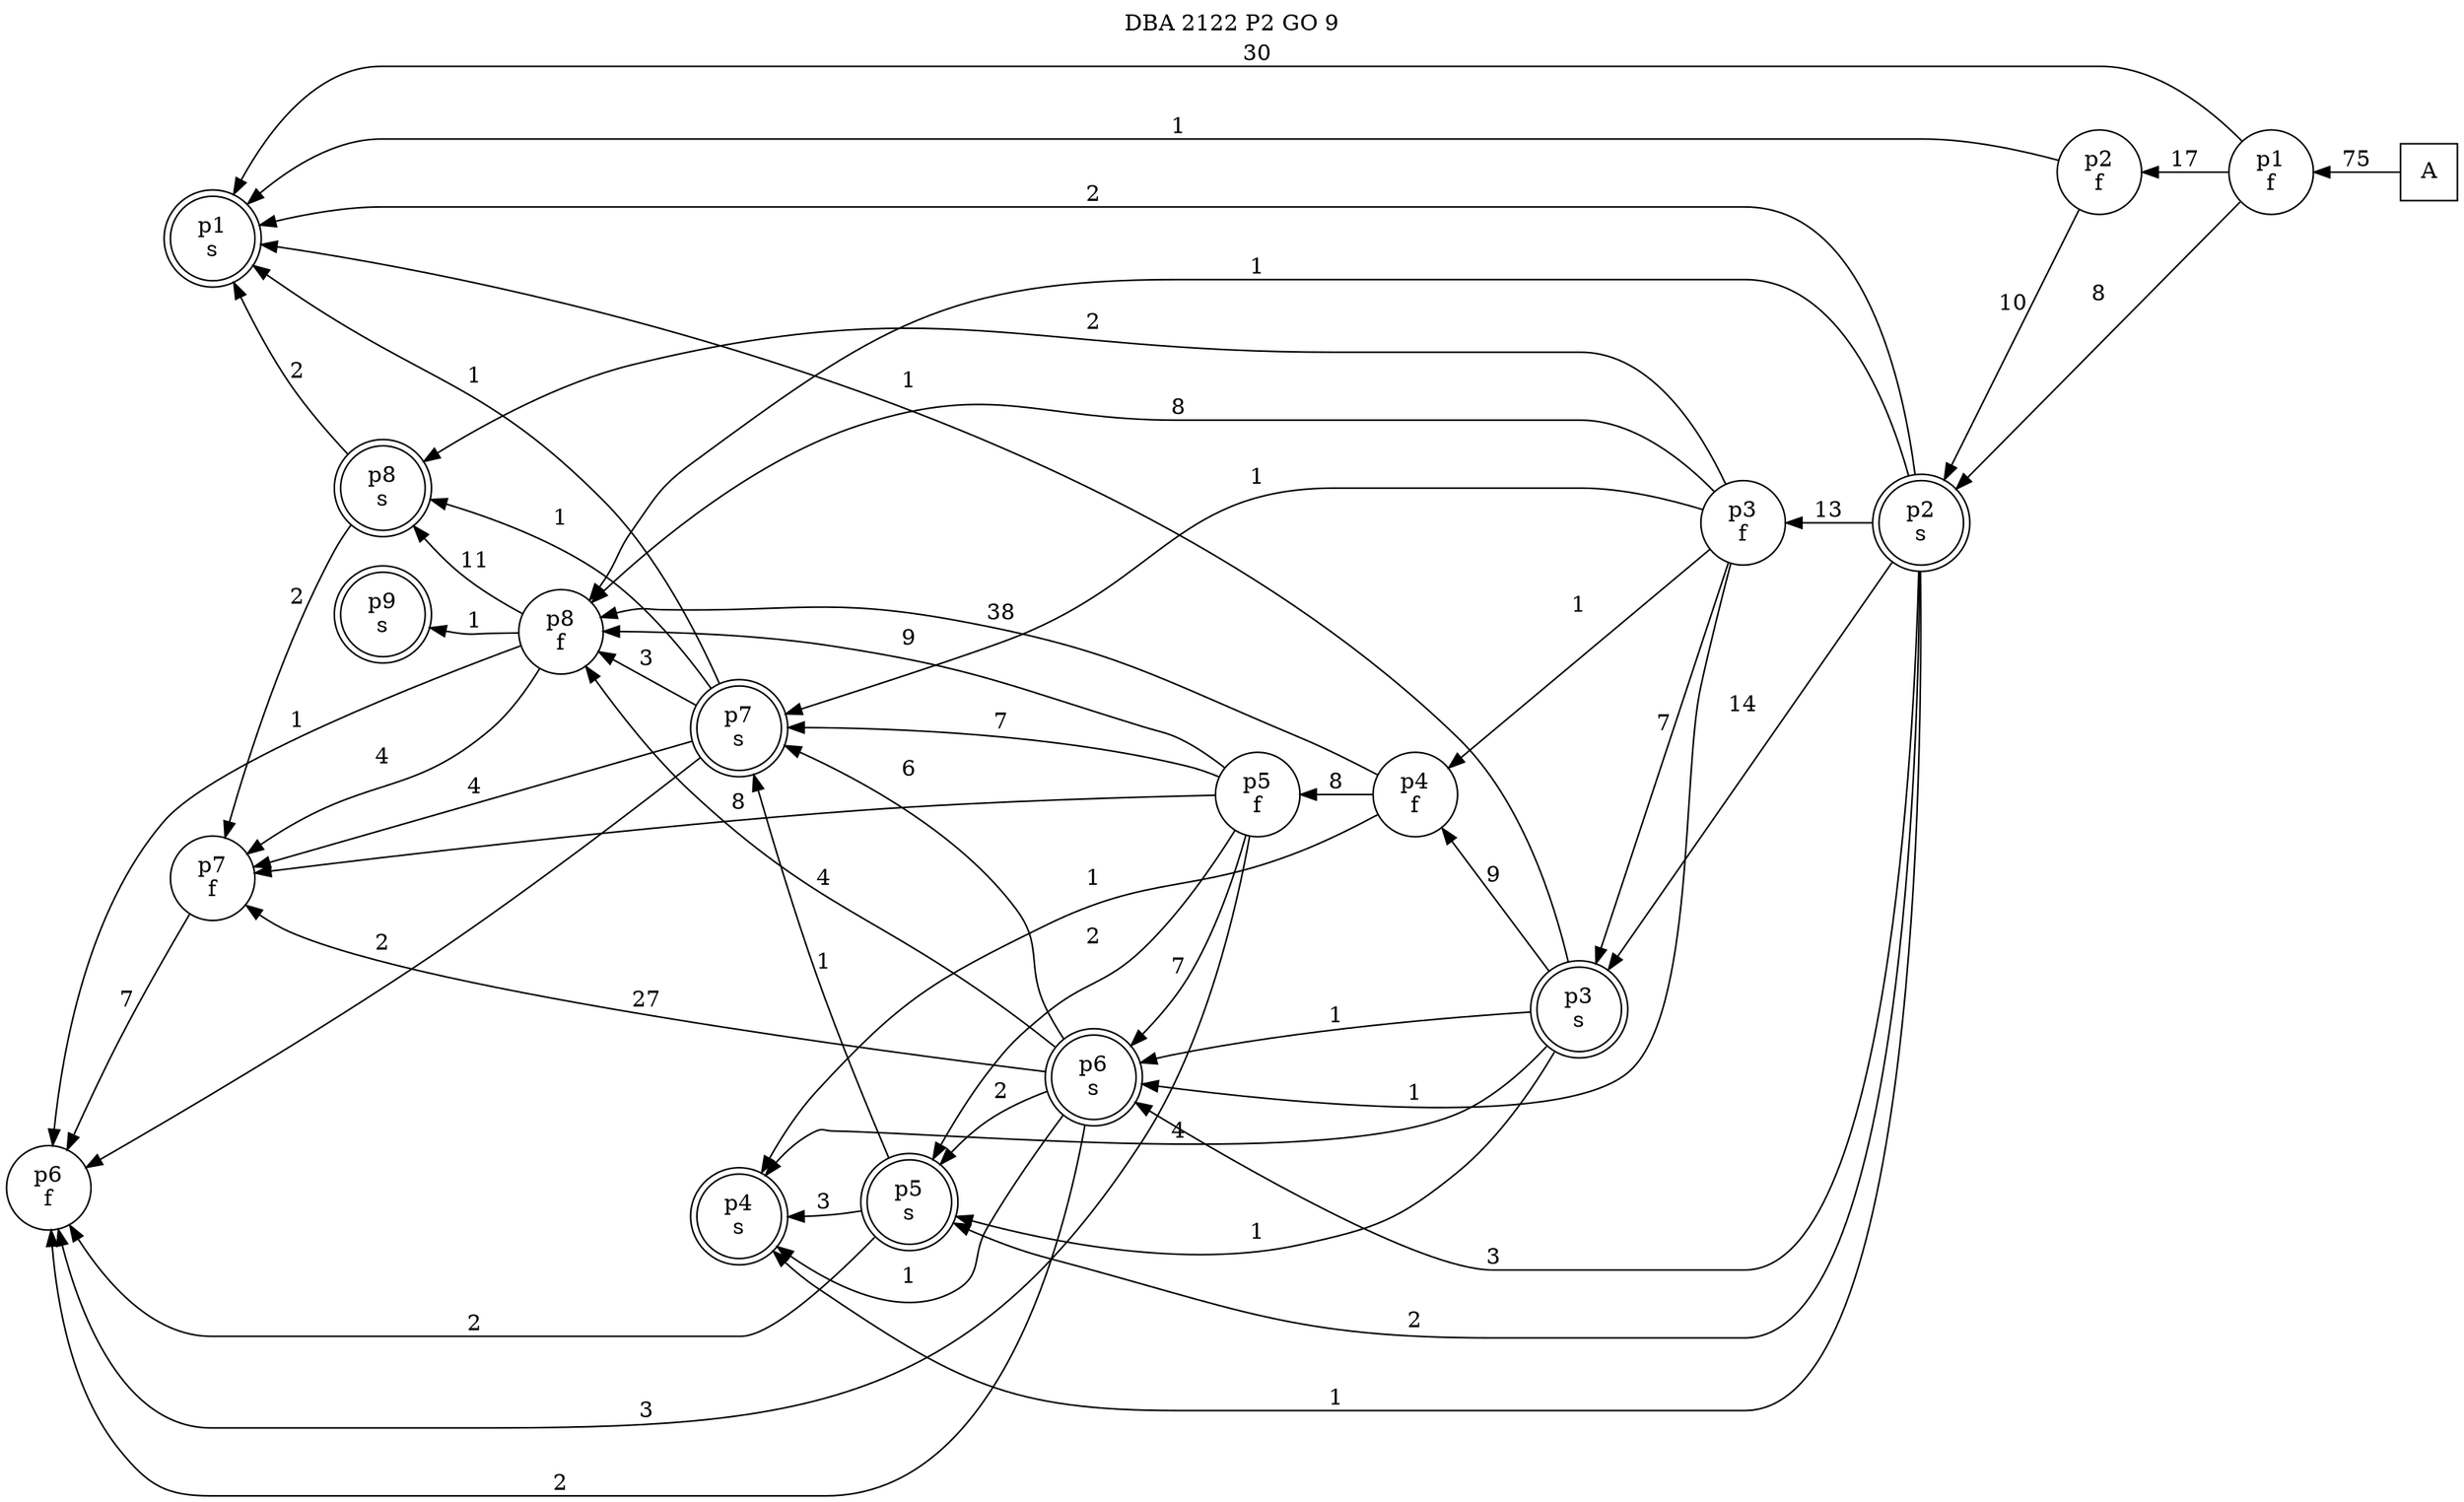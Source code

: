 digraph DBA_2122_P2_GO_9_GOOD {
labelloc="tl"
label= " DBA 2122 P2 GO 9 "
rankdir="RL";
"A" [shape="square" label="A"]
"p1_f" [shape="circle" label="p1
f"]
"p1_s" [shape="doublecircle" label="p1
s"]
"p2_f" [shape="circle" label="p2
f"]
"p2_s" [shape="doublecircle" label="p2
s"]
"p3_f" [shape="circle" label="p3
f"]
"p3_s" [shape="doublecircle" label="p3
s"]
"p4_f" [shape="circle" label="p4
f"]
"p5_f" [shape="circle" label="p5
f"]
"p5_s" [shape="doublecircle" label="p5
s"]
"p4_s" [shape="doublecircle" label="p4
s"]
"p6_s" [shape="doublecircle" label="p6
s"]
"p7_f" [shape="circle" label="p7
f"]
"p6_f" [shape="circle" label="p6
f"]
"p7_s" [shape="doublecircle" label="p7
s"]
"p8_f" [shape="circle" label="p8
f"]
"p8_s" [shape="doublecircle" label="p8
s"]
"p9_s" [shape="doublecircle" label="p9
s"]
"A" -> "p1_f" [ label=75]
"p1_f" -> "p1_s" [ label=30]
"p1_f" -> "p2_f" [ label=17]
"p1_f" -> "p2_s" [ label=8]
"p2_f" -> "p1_s" [ label=1]
"p2_f" -> "p2_s" [ label=10]
"p2_s" -> "p1_s" [ label=2]
"p2_s" -> "p3_f" [ label=13]
"p2_s" -> "p3_s" [ label=14]
"p2_s" -> "p5_s" [ label=2]
"p2_s" -> "p4_s" [ label=1]
"p2_s" -> "p6_s" [ label=3]
"p2_s" -> "p8_f" [ label=1]
"p3_f" -> "p3_s" [ label=7]
"p3_f" -> "p4_f" [ label=1]
"p3_f" -> "p6_s" [ label=1]
"p3_f" -> "p7_s" [ label=1]
"p3_f" -> "p8_f" [ label=8]
"p3_f" -> "p8_s" [ label=2]
"p3_s" -> "p1_s" [ label=1]
"p3_s" -> "p4_f" [ label=9]
"p3_s" -> "p5_s" [ label=1]
"p3_s" -> "p4_s" [ label=4]
"p3_s" -> "p6_s" [ label=1]
"p4_f" -> "p5_f" [ label=8]
"p4_f" -> "p4_s" [ label=1]
"p4_f" -> "p8_f" [ label=38]
"p5_f" -> "p5_s" [ label=2]
"p5_f" -> "p6_s" [ label=7]
"p5_f" -> "p7_f" [ label=8]
"p5_f" -> "p6_f" [ label=3]
"p5_f" -> "p7_s" [ label=7]
"p5_f" -> "p8_f" [ label=9]
"p5_s" -> "p4_s" [ label=3]
"p5_s" -> "p6_f" [ label=2]
"p5_s" -> "p7_s" [ label=1]
"p6_s" -> "p5_s" [ label=2]
"p6_s" -> "p4_s" [ label=1]
"p6_s" -> "p7_f" [ label=27]
"p6_s" -> "p6_f" [ label=2]
"p6_s" -> "p7_s" [ label=6]
"p6_s" -> "p8_f" [ label=4]
"p7_f" -> "p6_f" [ label=7]
"p7_s" -> "p1_s" [ label=1]
"p7_s" -> "p7_f" [ label=4]
"p7_s" -> "p6_f" [ label=2]
"p7_s" -> "p8_f" [ label=3]
"p7_s" -> "p8_s" [ label=1]
"p8_f" -> "p7_f" [ label=4]
"p8_f" -> "p6_f" [ label=1]
"p8_f" -> "p8_s" [ label=11]
"p8_f" -> "p9_s" [ label=1]
"p8_s" -> "p1_s" [ label=2]
"p8_s" -> "p7_f" [ label=2]
}
